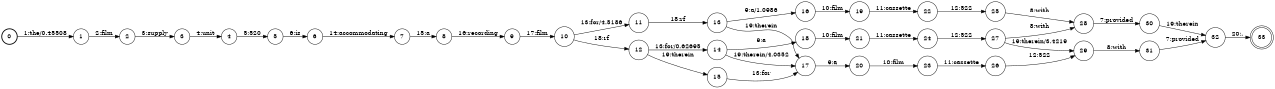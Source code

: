 digraph FST {
rankdir = LR;
size = "8.5,11";
label = "";
center = 1;
orientation = Portrait;
ranksep = "0.4";
nodesep = "0.25";
0 [label = "0", shape = circle, style = bold, fontsize = 14]
	0 -> 1 [label = "1:the/0.45508", fontsize = 14];
1 [label = "1", shape = circle, style = solid, fontsize = 14]
	1 -> 2 [label = "2:film", fontsize = 14];
2 [label = "2", shape = circle, style = solid, fontsize = 14]
	2 -> 3 [label = "3:supply", fontsize = 14];
3 [label = "3", shape = circle, style = solid, fontsize = 14]
	3 -> 4 [label = "4:unit", fontsize = 14];
4 [label = "4", shape = circle, style = solid, fontsize = 14]
	4 -> 5 [label = "5:520", fontsize = 14];
5 [label = "5", shape = circle, style = solid, fontsize = 14]
	5 -> 6 [label = "6:is", fontsize = 14];
6 [label = "6", shape = circle, style = solid, fontsize = 14]
	6 -> 7 [label = "14:accommodating", fontsize = 14];
7 [label = "7", shape = circle, style = solid, fontsize = 14]
	7 -> 8 [label = "15:a", fontsize = 14];
8 [label = "8", shape = circle, style = solid, fontsize = 14]
	8 -> 9 [label = "16:recording", fontsize = 14];
9 [label = "9", shape = circle, style = solid, fontsize = 14]
	9 -> 10 [label = "17:film", fontsize = 14];
10 [label = "10", shape = circle, style = solid, fontsize = 14]
	10 -> 11 [label = "13:for/4.5186", fontsize = 14];
	10 -> 12 [label = "18:rf", fontsize = 14];
11 [label = "11", shape = circle, style = solid, fontsize = 14]
	11 -> 13 [label = "18:rf", fontsize = 14];
12 [label = "12", shape = circle, style = solid, fontsize = 14]
	12 -> 14 [label = "13:for/0.62695", fontsize = 14];
	12 -> 15 [label = "19:therein", fontsize = 14];
13 [label = "13", shape = circle, style = solid, fontsize = 14]
	13 -> 16 [label = "9:a/1.0986", fontsize = 14];
	13 -> 17 [label = "19:therein", fontsize = 14];
14 [label = "14", shape = circle, style = solid, fontsize = 14]
	14 -> 18 [label = "9:a", fontsize = 14];
	14 -> 17 [label = "19:therein/4.0352", fontsize = 14];
15 [label = "15", shape = circle, style = solid, fontsize = 14]
	15 -> 17 [label = "13:for", fontsize = 14];
16 [label = "16", shape = circle, style = solid, fontsize = 14]
	16 -> 19 [label = "10:film", fontsize = 14];
17 [label = "17", shape = circle, style = solid, fontsize = 14]
	17 -> 20 [label = "9:a", fontsize = 14];
18 [label = "18", shape = circle, style = solid, fontsize = 14]
	18 -> 21 [label = "10:film", fontsize = 14];
19 [label = "19", shape = circle, style = solid, fontsize = 14]
	19 -> 22 [label = "11:cassette", fontsize = 14];
20 [label = "20", shape = circle, style = solid, fontsize = 14]
	20 -> 23 [label = "10:film", fontsize = 14];
21 [label = "21", shape = circle, style = solid, fontsize = 14]
	21 -> 24 [label = "11:cassette", fontsize = 14];
22 [label = "22", shape = circle, style = solid, fontsize = 14]
	22 -> 25 [label = "12:522", fontsize = 14];
23 [label = "23", shape = circle, style = solid, fontsize = 14]
	23 -> 26 [label = "11:cassette", fontsize = 14];
24 [label = "24", shape = circle, style = solid, fontsize = 14]
	24 -> 27 [label = "12:522", fontsize = 14];
25 [label = "25", shape = circle, style = solid, fontsize = 14]
	25 -> 28 [label = "8:with", fontsize = 14];
26 [label = "26", shape = circle, style = solid, fontsize = 14]
	26 -> 29 [label = "12:522", fontsize = 14];
27 [label = "27", shape = circle, style = solid, fontsize = 14]
	27 -> 28 [label = "8:with", fontsize = 14];
	27 -> 29 [label = "19:therein/3.4219", fontsize = 14];
28 [label = "28", shape = circle, style = solid, fontsize = 14]
	28 -> 30 [label = "7:provided", fontsize = 14];
29 [label = "29", shape = circle, style = solid, fontsize = 14]
	29 -> 31 [label = "8:with", fontsize = 14];
30 [label = "30", shape = circle, style = solid, fontsize = 14]
	30 -> 32 [label = "19:therein", fontsize = 14];
31 [label = "31", shape = circle, style = solid, fontsize = 14]
	31 -> 32 [label = "7:provided", fontsize = 14];
32 [label = "32", shape = circle, style = solid, fontsize = 14]
	32 -> 33 [label = "20:.", fontsize = 14];
33 [label = "33", shape = doublecircle, style = solid, fontsize = 14]
}
